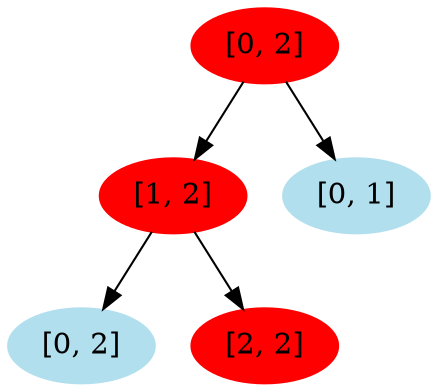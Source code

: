 digraph {
	140660587960248 [label="[0, 2]" color=lightblue2 style=filled]
	140660570771408 [label="[2, 2]" color=lightblue2 style=filled]
	140660587895104 [label="[1, 2]" color=lightblue2 style=filled]
	140660566304360 [label="[0, 1]" color=lightblue2 style=filled]
	140660587764648 [label="[0, 2]" color=lightblue2 style=filled]
	140660570771408 [label="[2, 2]" color=red]
	140660587895104 [label="[1, 2]" color=red]
	140660587764648 [label="[0, 2]" color=red]
	140660587895104 -> 140660587960248
	140660587895104 -> 140660570771408
	140660587764648 -> 140660587895104
	140660587764648 -> 140660566304360
}
